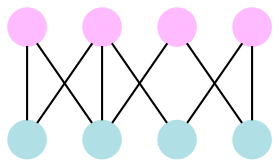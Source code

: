 graph g {
  node[width=0.25,label="",style=filled,rotate=90,shape=circle]
    A [pos="0, 0!", color="plum1"]
    B [pos="0, 1!", color="plum1"]
    C [pos="0, 2!", color="plum1"]
    D [pos="0, 3!", color="plum1"]

    E [pos="3, 0!", color="powderblue"]
    F [pos="3, 1!", color="powderblue"]
    G [pos="3, 2!", color="powderblue"]
    H [pos="3, 3!", color="powderblue"]

    A -- {E G}
    B -- {E F G}
    C -- {E H}
    D -- {F H}
}